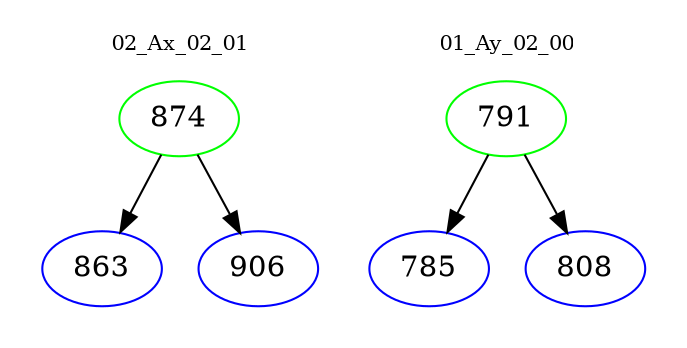 digraph{
subgraph cluster_0 {
color = white
label = "02_Ax_02_01";
fontsize=10;
T0_874 [label="874", color="green"]
T0_874 -> T0_863 [color="black"]
T0_863 [label="863", color="blue"]
T0_874 -> T0_906 [color="black"]
T0_906 [label="906", color="blue"]
}
subgraph cluster_1 {
color = white
label = "01_Ay_02_00";
fontsize=10;
T1_791 [label="791", color="green"]
T1_791 -> T1_785 [color="black"]
T1_785 [label="785", color="blue"]
T1_791 -> T1_808 [color="black"]
T1_808 [label="808", color="blue"]
}
}
